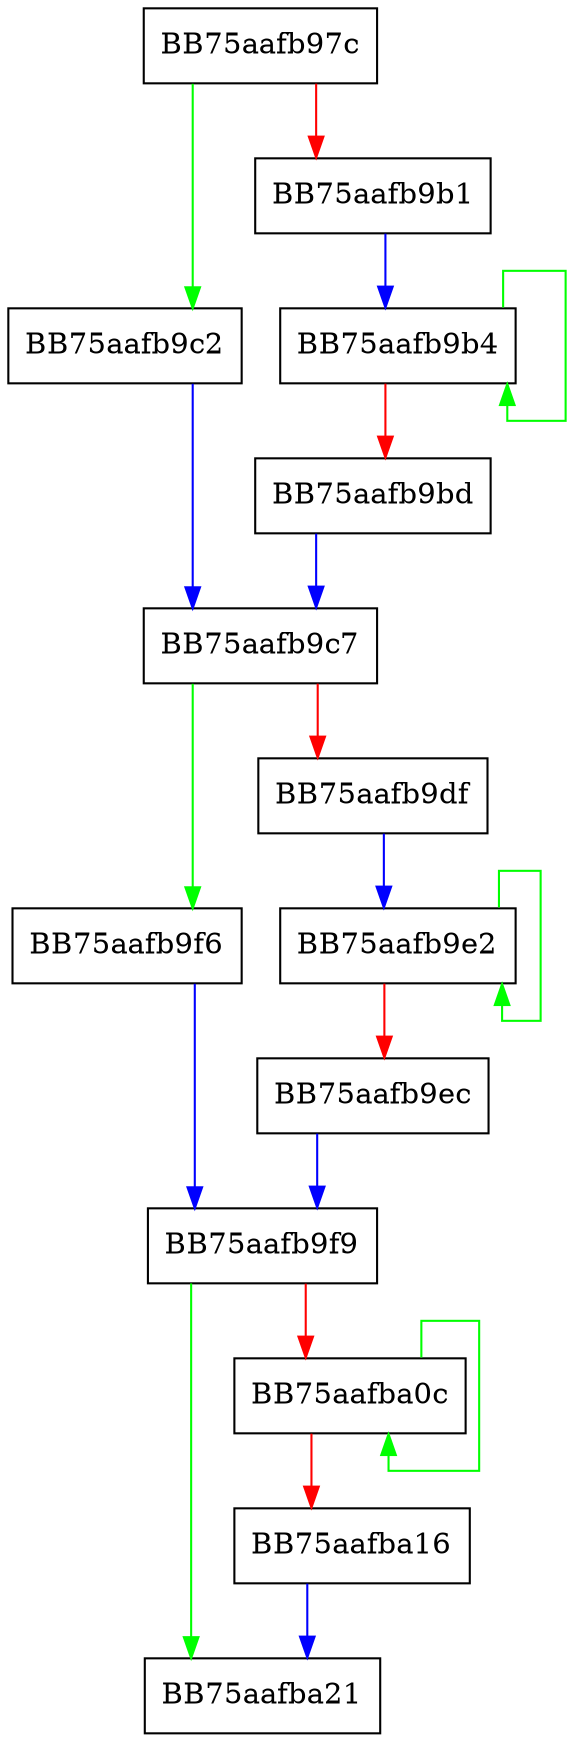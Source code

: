digraph WPP_SF_SSsi {
  node [shape="box"];
  graph [splines=ortho];
  BB75aafb97c -> BB75aafb9c2 [color="green"];
  BB75aafb97c -> BB75aafb9b1 [color="red"];
  BB75aafb9b1 -> BB75aafb9b4 [color="blue"];
  BB75aafb9b4 -> BB75aafb9b4 [color="green"];
  BB75aafb9b4 -> BB75aafb9bd [color="red"];
  BB75aafb9bd -> BB75aafb9c7 [color="blue"];
  BB75aafb9c2 -> BB75aafb9c7 [color="blue"];
  BB75aafb9c7 -> BB75aafb9f6 [color="green"];
  BB75aafb9c7 -> BB75aafb9df [color="red"];
  BB75aafb9df -> BB75aafb9e2 [color="blue"];
  BB75aafb9e2 -> BB75aafb9e2 [color="green"];
  BB75aafb9e2 -> BB75aafb9ec [color="red"];
  BB75aafb9ec -> BB75aafb9f9 [color="blue"];
  BB75aafb9f6 -> BB75aafb9f9 [color="blue"];
  BB75aafb9f9 -> BB75aafba21 [color="green"];
  BB75aafb9f9 -> BB75aafba0c [color="red"];
  BB75aafba0c -> BB75aafba0c [color="green"];
  BB75aafba0c -> BB75aafba16 [color="red"];
  BB75aafba16 -> BB75aafba21 [color="blue"];
}